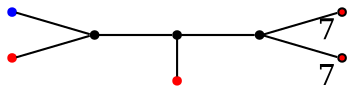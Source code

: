 graph diagram {
node [shape=point,color=black];
rankdir = LR;
subgraph subdiagram {
2 -- 1 -- 3;
}
{5,6} -- 2;
{rank=same;1 -- 4};
3 -- {8,7};
4 [color=red];
5 [color=blue];
6 [color=red];
7 [fillcolor=red,xlabel=7];
8 [fillcolor=red,xlabel=7];
}
